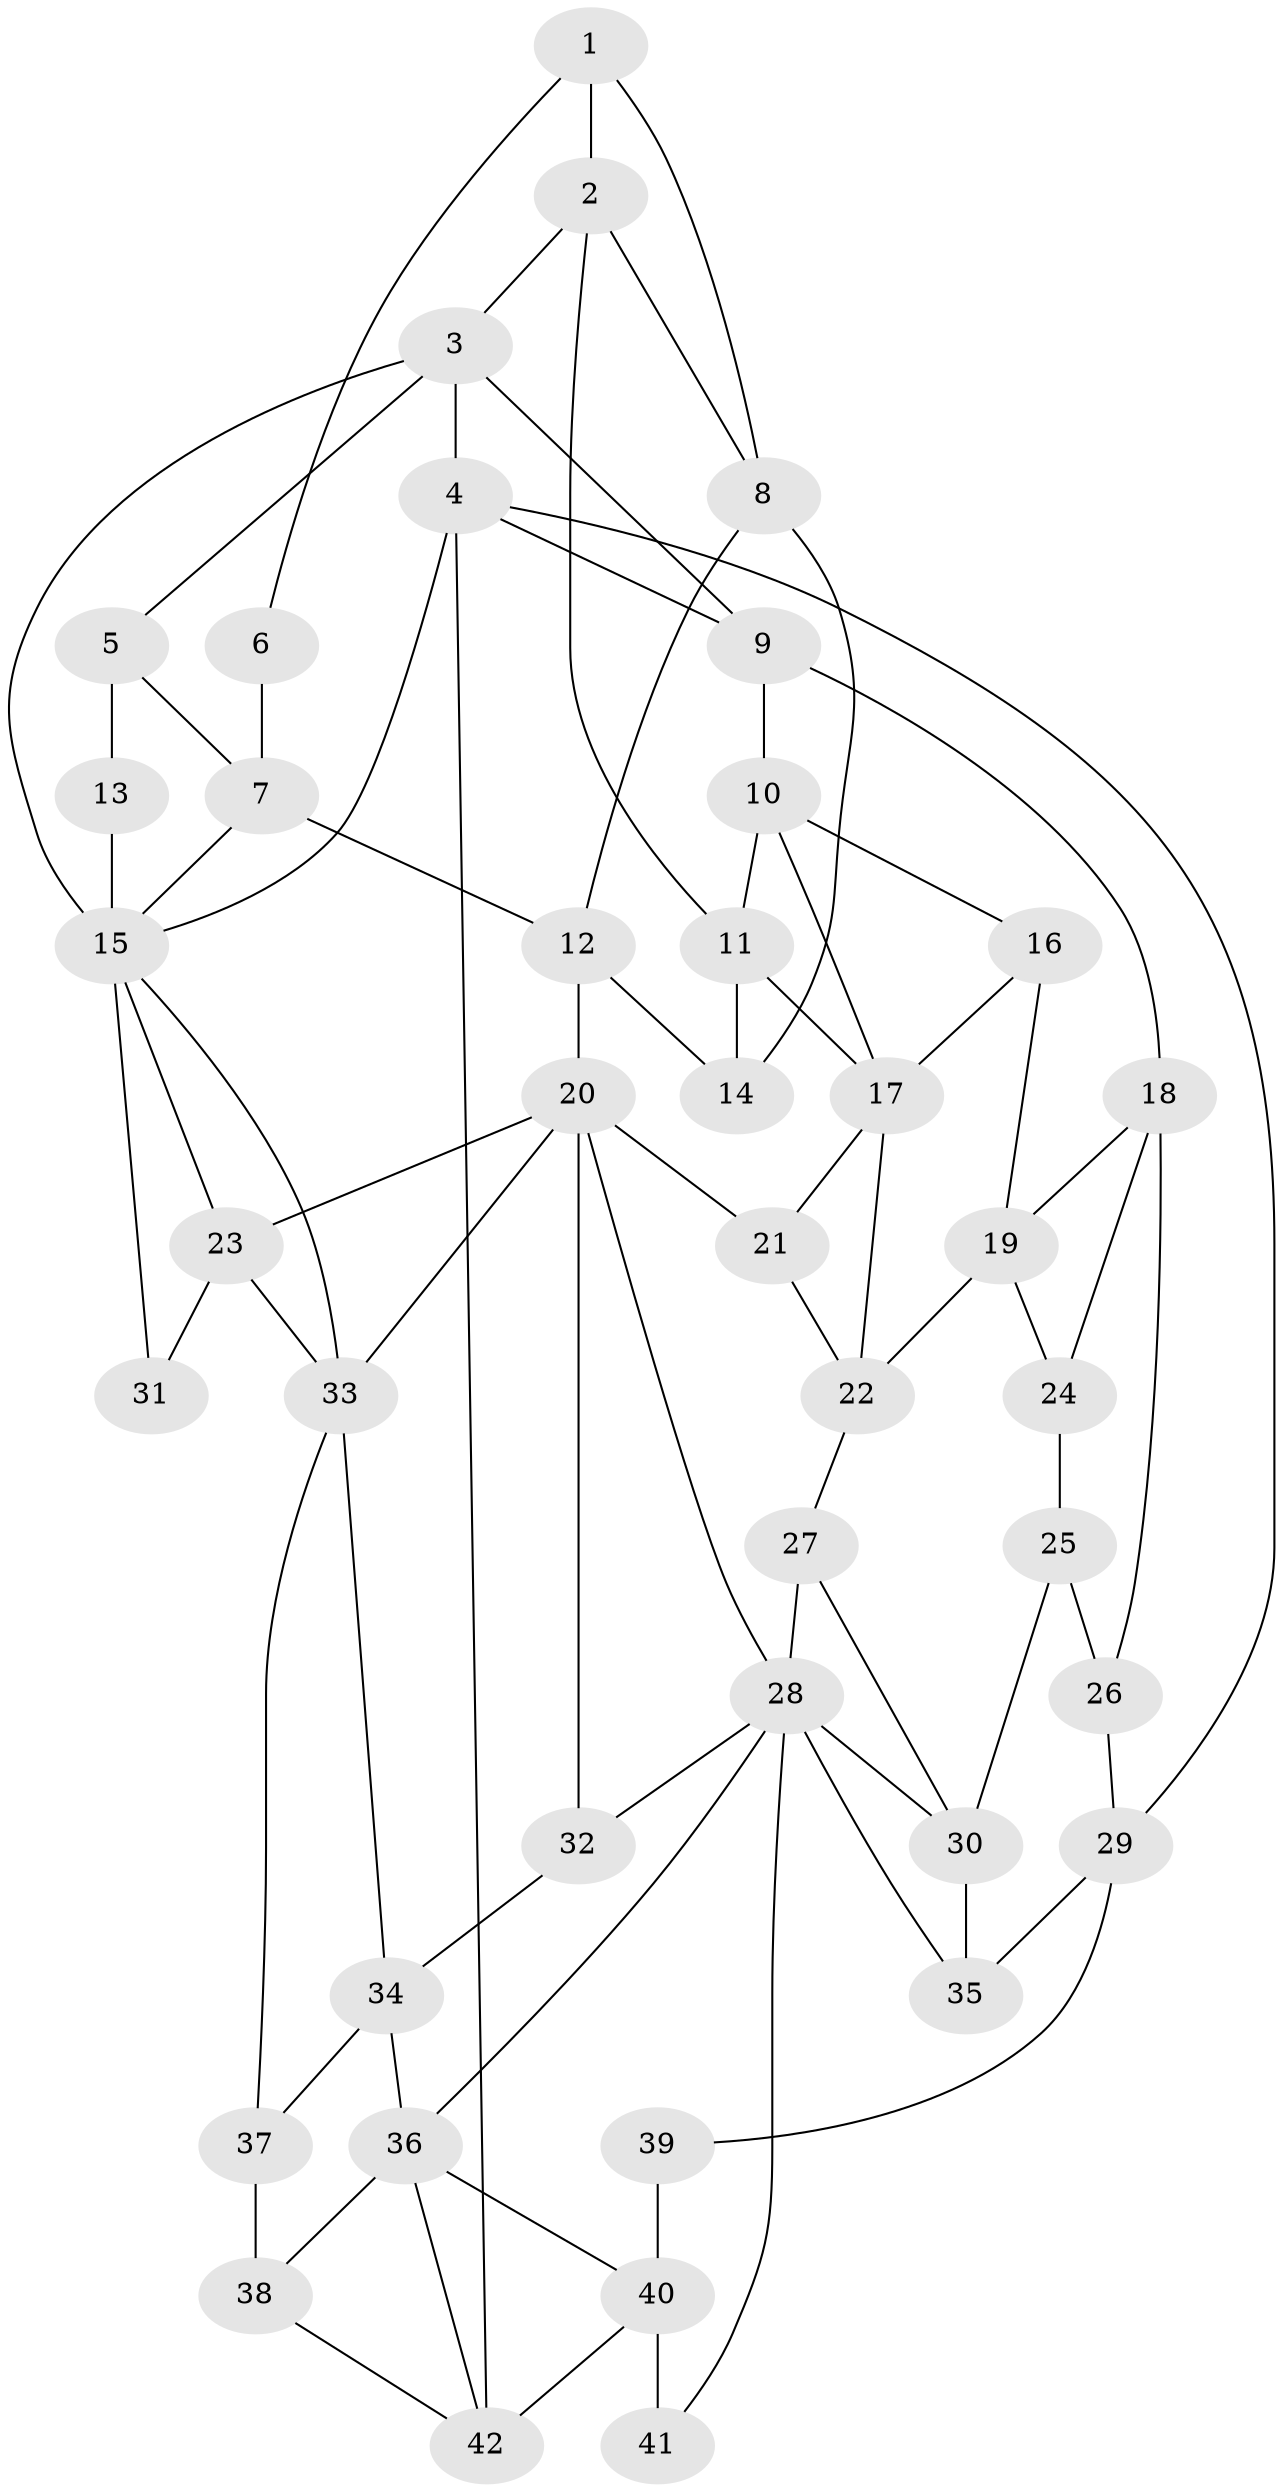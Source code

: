 // original degree distribution, {3: 0.014492753623188406, 4: 0.2246376811594203, 6: 0.21014492753623187, 5: 0.5507246376811594}
// Generated by graph-tools (version 1.1) at 2025/54/03/04/25 22:54:27]
// undirected, 42 vertices, 79 edges
graph export_dot {
  node [color=gray90,style=filled];
  1;
  2;
  3;
  4;
  5;
  6;
  7;
  8;
  9;
  10;
  11;
  12;
  13;
  14;
  15;
  16;
  17;
  18;
  19;
  20;
  21;
  22;
  23;
  24;
  25;
  26;
  27;
  28;
  29;
  30;
  31;
  32;
  33;
  34;
  35;
  36;
  37;
  38;
  39;
  40;
  41;
  42;
  1 -- 2 [weight=1.0];
  1 -- 6 [weight=1.0];
  1 -- 8 [weight=1.0];
  2 -- 3 [weight=1.0];
  2 -- 8 [weight=2.0];
  2 -- 11 [weight=1.0];
  3 -- 4 [weight=3.0];
  3 -- 5 [weight=1.0];
  3 -- 9 [weight=1.0];
  3 -- 15 [weight=1.0];
  4 -- 9 [weight=1.0];
  4 -- 15 [weight=1.0];
  4 -- 29 [weight=2.0];
  4 -- 42 [weight=1.0];
  5 -- 7 [weight=1.0];
  5 -- 13 [weight=2.0];
  6 -- 7 [weight=2.0];
  7 -- 12 [weight=2.0];
  7 -- 15 [weight=1.0];
  8 -- 12 [weight=1.0];
  8 -- 14 [weight=2.0];
  9 -- 10 [weight=2.0];
  9 -- 18 [weight=2.0];
  10 -- 11 [weight=2.0];
  10 -- 16 [weight=1.0];
  10 -- 17 [weight=1.0];
  11 -- 14 [weight=1.0];
  11 -- 17 [weight=1.0];
  12 -- 14 [weight=1.0];
  12 -- 20 [weight=2.0];
  13 -- 15 [weight=2.0];
  15 -- 23 [weight=1.0];
  15 -- 31 [weight=3.0];
  15 -- 33 [weight=1.0];
  16 -- 17 [weight=2.0];
  16 -- 19 [weight=1.0];
  17 -- 21 [weight=1.0];
  17 -- 22 [weight=1.0];
  18 -- 19 [weight=1.0];
  18 -- 24 [weight=1.0];
  18 -- 26 [weight=1.0];
  19 -- 22 [weight=1.0];
  19 -- 24 [weight=1.0];
  20 -- 21 [weight=1.0];
  20 -- 23 [weight=1.0];
  20 -- 28 [weight=1.0];
  20 -- 32 [weight=1.0];
  20 -- 33 [weight=1.0];
  21 -- 22 [weight=1.0];
  22 -- 27 [weight=1.0];
  23 -- 31 [weight=3.0];
  23 -- 33 [weight=1.0];
  24 -- 25 [weight=2.0];
  25 -- 26 [weight=2.0];
  25 -- 30 [weight=2.0];
  26 -- 29 [weight=1.0];
  27 -- 28 [weight=2.0];
  27 -- 30 [weight=1.0];
  28 -- 30 [weight=1.0];
  28 -- 32 [weight=1.0];
  28 -- 35 [weight=1.0];
  28 -- 36 [weight=1.0];
  28 -- 41 [weight=1.0];
  29 -- 35 [weight=1.0];
  29 -- 39 [weight=2.0];
  30 -- 35 [weight=1.0];
  32 -- 34 [weight=1.0];
  33 -- 34 [weight=1.0];
  33 -- 37 [weight=1.0];
  34 -- 36 [weight=1.0];
  34 -- 37 [weight=1.0];
  36 -- 38 [weight=1.0];
  36 -- 40 [weight=1.0];
  36 -- 42 [weight=1.0];
  37 -- 38 [weight=4.0];
  38 -- 42 [weight=1.0];
  39 -- 40 [weight=2.0];
  40 -- 41 [weight=2.0];
  40 -- 42 [weight=1.0];
}

